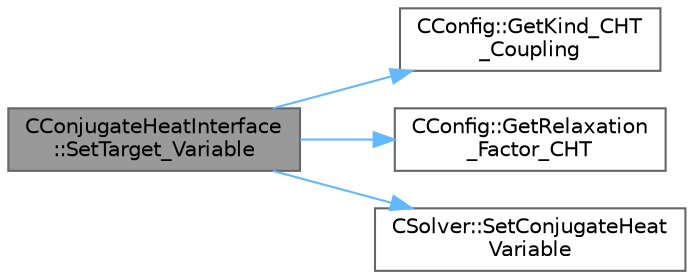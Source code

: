 digraph "CConjugateHeatInterface::SetTarget_Variable"
{
 // LATEX_PDF_SIZE
  bgcolor="transparent";
  edge [fontname=Helvetica,fontsize=10,labelfontname=Helvetica,labelfontsize=10];
  node [fontname=Helvetica,fontsize=10,shape=box,height=0.2,width=0.4];
  rankdir="LR";
  Node1 [id="Node000001",label="CConjugateHeatInterface\l::SetTarget_Variable",height=0.2,width=0.4,color="gray40", fillcolor="grey60", style="filled", fontcolor="black",tooltip="Set the variable that has been received from the target mesh into the target mesh."];
  Node1 -> Node2 [id="edge1_Node000001_Node000002",color="steelblue1",style="solid",tooltip=" "];
  Node2 [id="Node000002",label="CConfig::GetKind_CHT\l_Coupling",height=0.2,width=0.4,color="grey40", fillcolor="white", style="filled",URL="$classCConfig.html#ad6b987ff9624f8c077eb6354670bb64b",tooltip="Get the CHT couling method."];
  Node1 -> Node3 [id="edge2_Node000001_Node000003",color="steelblue1",style="solid",tooltip=" "];
  Node3 [id="Node000003",label="CConfig::GetRelaxation\l_Factor_CHT",height=0.2,width=0.4,color="grey40", fillcolor="white", style="filled",URL="$classCConfig.html#a097562e6699fe809c21578c3bb67e008",tooltip="Get the relaxation coefficient of the CHT coupling."];
  Node1 -> Node4 [id="edge3_Node000001_Node000004",color="steelblue1",style="solid",tooltip=" "];
  Node4 [id="Node000004",label="CSolver::SetConjugateHeat\lVariable",height=0.2,width=0.4,color="grey40", fillcolor="white", style="filled",URL="$classCSolver.html#a74c6ef4c5391efe86d593cf7d3477997",tooltip="Set the conjugate heat variables."];
}

